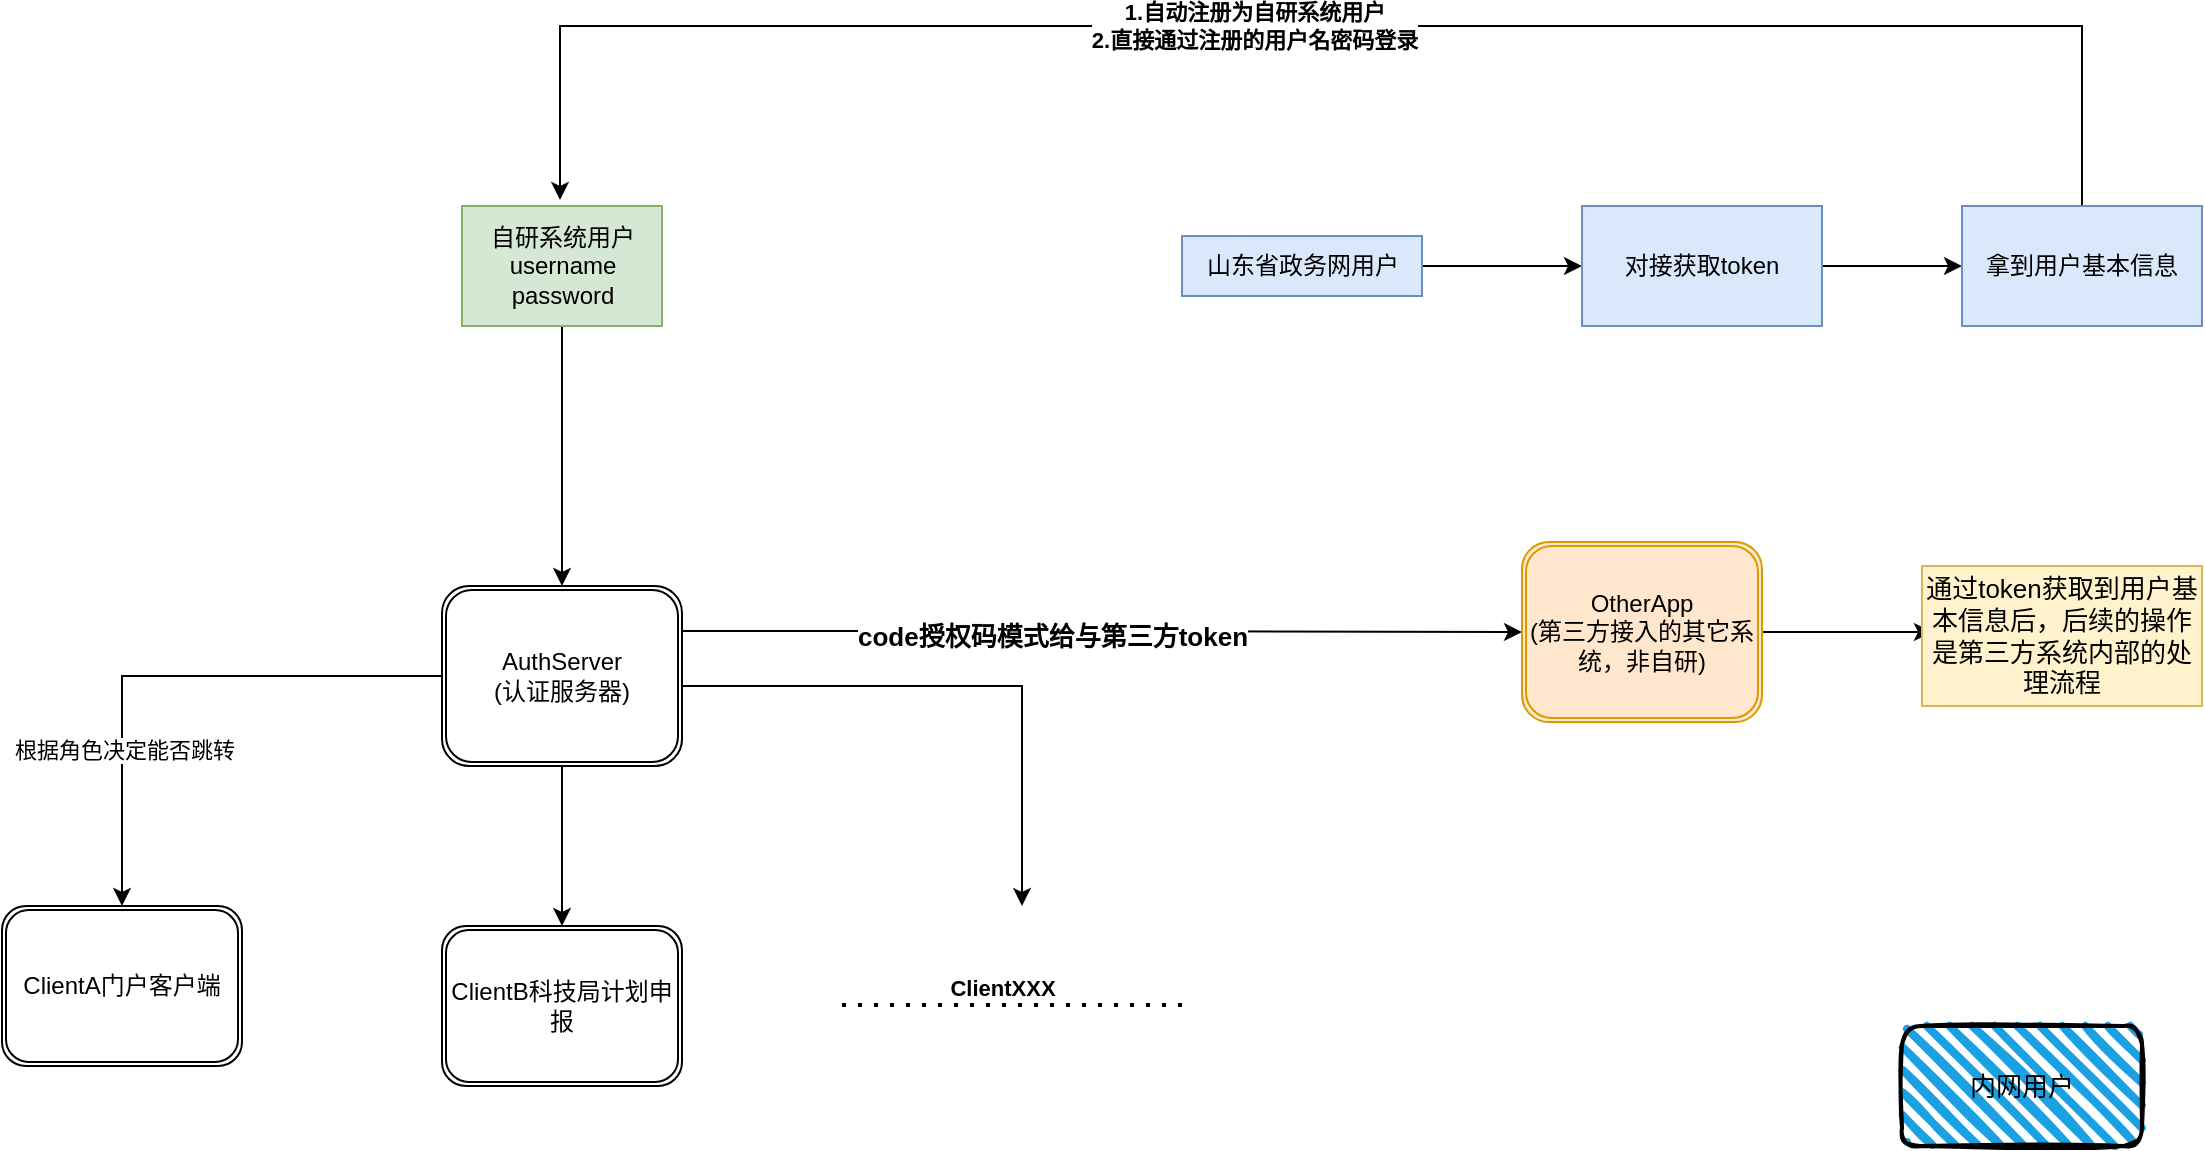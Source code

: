 <mxfile version="20.5.1" type="github">
  <diagram id="m0GHn1RrGGVa0GQwSvzc" name="第 1 页">
    <mxGraphModel dx="1422" dy="762" grid="1" gridSize="10" guides="1" tooltips="1" connect="1" arrows="1" fold="1" page="1" pageScale="1" pageWidth="1169" pageHeight="1654" math="0" shadow="0">
      <root>
        <mxCell id="0" />
        <mxCell id="1" parent="0" />
        <mxCell id="_ws1HzR2Q_tUX9zGHK6R-9" style="edgeStyle=orthogonalEdgeStyle;rounded=0;orthogonalLoop=1;jettySize=auto;html=1;" edge="1" parent="1" source="_ws1HzR2Q_tUX9zGHK6R-2" target="_ws1HzR2Q_tUX9zGHK6R-5">
          <mxGeometry relative="1" as="geometry" />
        </mxCell>
        <mxCell id="_ws1HzR2Q_tUX9zGHK6R-28" value="根据角色决定能否跳转" style="edgeLabel;html=1;align=center;verticalAlign=middle;resizable=0;points=[];" vertex="1" connectable="0" parent="_ws1HzR2Q_tUX9zGHK6R-9">
          <mxGeometry x="0.428" y="1" relative="1" as="geometry">
            <mxPoint as="offset" />
          </mxGeometry>
        </mxCell>
        <mxCell id="_ws1HzR2Q_tUX9zGHK6R-11" style="edgeStyle=orthogonalEdgeStyle;rounded=0;orthogonalLoop=1;jettySize=auto;html=1;entryX=0.5;entryY=0;entryDx=0;entryDy=0;" edge="1" parent="1" source="_ws1HzR2Q_tUX9zGHK6R-2" target="_ws1HzR2Q_tUX9zGHK6R-6">
          <mxGeometry relative="1" as="geometry">
            <mxPoint x="300" y="530" as="targetPoint" />
          </mxGeometry>
        </mxCell>
        <mxCell id="_ws1HzR2Q_tUX9zGHK6R-13" style="edgeStyle=orthogonalEdgeStyle;rounded=0;orthogonalLoop=1;jettySize=auto;html=1;" edge="1" parent="1" source="_ws1HzR2Q_tUX9zGHK6R-2">
          <mxGeometry relative="1" as="geometry">
            <mxPoint x="530" y="520" as="targetPoint" />
            <Array as="points">
              <mxPoint x="530" y="410" />
            </Array>
          </mxGeometry>
        </mxCell>
        <mxCell id="_ws1HzR2Q_tUX9zGHK6R-31" style="edgeStyle=orthogonalEdgeStyle;rounded=0;orthogonalLoop=1;jettySize=auto;html=1;exitX=1;exitY=0.25;exitDx=0;exitDy=0;fontSize=12;" edge="1" parent="1" source="_ws1HzR2Q_tUX9zGHK6R-2" target="_ws1HzR2Q_tUX9zGHK6R-30">
          <mxGeometry relative="1" as="geometry" />
        </mxCell>
        <mxCell id="_ws1HzR2Q_tUX9zGHK6R-32" value="&lt;font style=&quot;font-size: 13px;&quot;&gt;code授权码模式给与第三方token&lt;/font&gt;" style="edgeLabel;html=1;align=center;verticalAlign=middle;resizable=0;points=[];fontSize=12;fontStyle=1" vertex="1" connectable="0" parent="_ws1HzR2Q_tUX9zGHK6R-31">
          <mxGeometry x="-0.12" y="-1" relative="1" as="geometry">
            <mxPoint y="1" as="offset" />
          </mxGeometry>
        </mxCell>
        <mxCell id="_ws1HzR2Q_tUX9zGHK6R-2" value="AuthServer&lt;br&gt;(认证服务器)" style="shape=ext;double=1;rounded=1;whiteSpace=wrap;html=1;" vertex="1" parent="1">
          <mxGeometry x="240" y="360" width="120" height="90" as="geometry" />
        </mxCell>
        <mxCell id="_ws1HzR2Q_tUX9zGHK6R-5" value="ClientA门户客户端" style="shape=ext;double=1;rounded=1;whiteSpace=wrap;html=1;" vertex="1" parent="1">
          <mxGeometry x="20" y="520" width="120" height="80" as="geometry" />
        </mxCell>
        <mxCell id="_ws1HzR2Q_tUX9zGHK6R-6" value="ClientB科技局计划申报" style="shape=ext;double=1;rounded=1;whiteSpace=wrap;html=1;" vertex="1" parent="1">
          <mxGeometry x="240" y="530" width="120" height="80" as="geometry" />
        </mxCell>
        <mxCell id="_ws1HzR2Q_tUX9zGHK6R-7" value="" style="endArrow=none;dashed=1;html=1;dashPattern=1 3;strokeWidth=2;rounded=0;" edge="1" parent="1">
          <mxGeometry width="50" height="50" relative="1" as="geometry">
            <mxPoint x="440" y="569.5" as="sourcePoint" />
            <mxPoint x="610" y="569.5" as="targetPoint" />
          </mxGeometry>
        </mxCell>
        <mxCell id="_ws1HzR2Q_tUX9zGHK6R-18" value="ClientXXX" style="edgeLabel;html=1;align=center;verticalAlign=middle;resizable=0;points=[];fontStyle=1" vertex="1" connectable="0" parent="_ws1HzR2Q_tUX9zGHK6R-7">
          <mxGeometry x="-0.412" y="2" relative="1" as="geometry">
            <mxPoint x="30" y="-7" as="offset" />
          </mxGeometry>
        </mxCell>
        <mxCell id="_ws1HzR2Q_tUX9zGHK6R-17" style="edgeStyle=orthogonalEdgeStyle;rounded=0;orthogonalLoop=1;jettySize=auto;html=1;entryX=0.5;entryY=0;entryDx=0;entryDy=0;" edge="1" parent="1" source="_ws1HzR2Q_tUX9zGHK6R-16" target="_ws1HzR2Q_tUX9zGHK6R-2">
          <mxGeometry relative="1" as="geometry" />
        </mxCell>
        <mxCell id="_ws1HzR2Q_tUX9zGHK6R-16" value="自研系统用户&lt;br&gt;username&lt;br&gt;password" style="text;html=1;align=center;verticalAlign=middle;resizable=0;points=[];autosize=1;strokeColor=#82b366;fillColor=#d5e8d4;" vertex="1" parent="1">
          <mxGeometry x="250" y="170" width="100" height="60" as="geometry" />
        </mxCell>
        <mxCell id="_ws1HzR2Q_tUX9zGHK6R-21" value="" style="edgeStyle=orthogonalEdgeStyle;rounded=0;orthogonalLoop=1;jettySize=auto;html=1;" edge="1" parent="1" source="_ws1HzR2Q_tUX9zGHK6R-19" target="_ws1HzR2Q_tUX9zGHK6R-20">
          <mxGeometry relative="1" as="geometry" />
        </mxCell>
        <mxCell id="_ws1HzR2Q_tUX9zGHK6R-19" value="山东省政务网用户" style="text;html=1;align=center;verticalAlign=middle;resizable=0;points=[];autosize=1;strokeColor=#6c8ebf;fillColor=#dae8fc;" vertex="1" parent="1">
          <mxGeometry x="610" y="185" width="120" height="30" as="geometry" />
        </mxCell>
        <mxCell id="_ws1HzR2Q_tUX9zGHK6R-23" value="" style="edgeStyle=orthogonalEdgeStyle;rounded=0;orthogonalLoop=1;jettySize=auto;html=1;" edge="1" parent="1" source="_ws1HzR2Q_tUX9zGHK6R-20" target="_ws1HzR2Q_tUX9zGHK6R-22">
          <mxGeometry relative="1" as="geometry" />
        </mxCell>
        <mxCell id="_ws1HzR2Q_tUX9zGHK6R-20" value="对接获取token" style="whiteSpace=wrap;html=1;fillColor=#dae8fc;strokeColor=#6c8ebf;gradientColor=none;" vertex="1" parent="1">
          <mxGeometry x="810" y="170" width="120" height="60" as="geometry" />
        </mxCell>
        <mxCell id="_ws1HzR2Q_tUX9zGHK6R-26" style="edgeStyle=orthogonalEdgeStyle;rounded=0;orthogonalLoop=1;jettySize=auto;html=1;entryX=0.49;entryY=-0.05;entryDx=0;entryDy=0;entryPerimeter=0;" edge="1" parent="1" source="_ws1HzR2Q_tUX9zGHK6R-22" target="_ws1HzR2Q_tUX9zGHK6R-16">
          <mxGeometry relative="1" as="geometry">
            <Array as="points">
              <mxPoint x="1060" y="80" />
              <mxPoint x="299" y="80" />
            </Array>
          </mxGeometry>
        </mxCell>
        <mxCell id="_ws1HzR2Q_tUX9zGHK6R-27" value="1.自动注册为自研系统用户&lt;br&gt;2.直接通过注册的用户名密码登录" style="edgeLabel;html=1;align=center;verticalAlign=middle;resizable=0;points=[];fontStyle=1" vertex="1" connectable="0" parent="_ws1HzR2Q_tUX9zGHK6R-26">
          <mxGeometry x="0.076" relative="1" as="geometry">
            <mxPoint as="offset" />
          </mxGeometry>
        </mxCell>
        <mxCell id="_ws1HzR2Q_tUX9zGHK6R-22" value="拿到用户基本信息" style="whiteSpace=wrap;html=1;fillColor=#dae8fc;strokeColor=#6c8ebf;gradientColor=none;" vertex="1" parent="1">
          <mxGeometry x="1000" y="170" width="120" height="60" as="geometry" />
        </mxCell>
        <mxCell id="_ws1HzR2Q_tUX9zGHK6R-34" value="" style="edgeStyle=orthogonalEdgeStyle;rounded=0;orthogonalLoop=1;jettySize=auto;html=1;fontSize=13;" edge="1" parent="1" source="_ws1HzR2Q_tUX9zGHK6R-30">
          <mxGeometry relative="1" as="geometry">
            <mxPoint x="985" y="383" as="targetPoint" />
          </mxGeometry>
        </mxCell>
        <mxCell id="_ws1HzR2Q_tUX9zGHK6R-30" value="OtherApp&lt;br&gt;(第三方接入的其它系统，非自研)" style="shape=ext;double=1;rounded=1;whiteSpace=wrap;html=1;fontSize=12;fillColor=#ffe6cc;strokeColor=#d79b00;" vertex="1" parent="1">
          <mxGeometry x="780" y="338" width="120" height="90" as="geometry" />
        </mxCell>
        <mxCell id="_ws1HzR2Q_tUX9zGHK6R-36" value="通过token获取到用户基本信息后，后续的操作是第三方系统内部的处理流程" style="whiteSpace=wrap;html=1;fontSize=13;fillColor=#fff2cc;strokeColor=#d6b656;" vertex="1" parent="1">
          <mxGeometry x="980" y="350" width="140" height="70" as="geometry" />
        </mxCell>
        <mxCell id="_ws1HzR2Q_tUX9zGHK6R-38" value="内网用户" style="rounded=1;whiteSpace=wrap;html=1;strokeWidth=2;fillWeight=4;hachureGap=8;hachureAngle=45;fillColor=#1ba1e2;sketch=1;fontSize=13;shadow=0;" vertex="1" parent="1">
          <mxGeometry x="970" y="580" width="120" height="60" as="geometry" />
        </mxCell>
      </root>
    </mxGraphModel>
  </diagram>
</mxfile>
